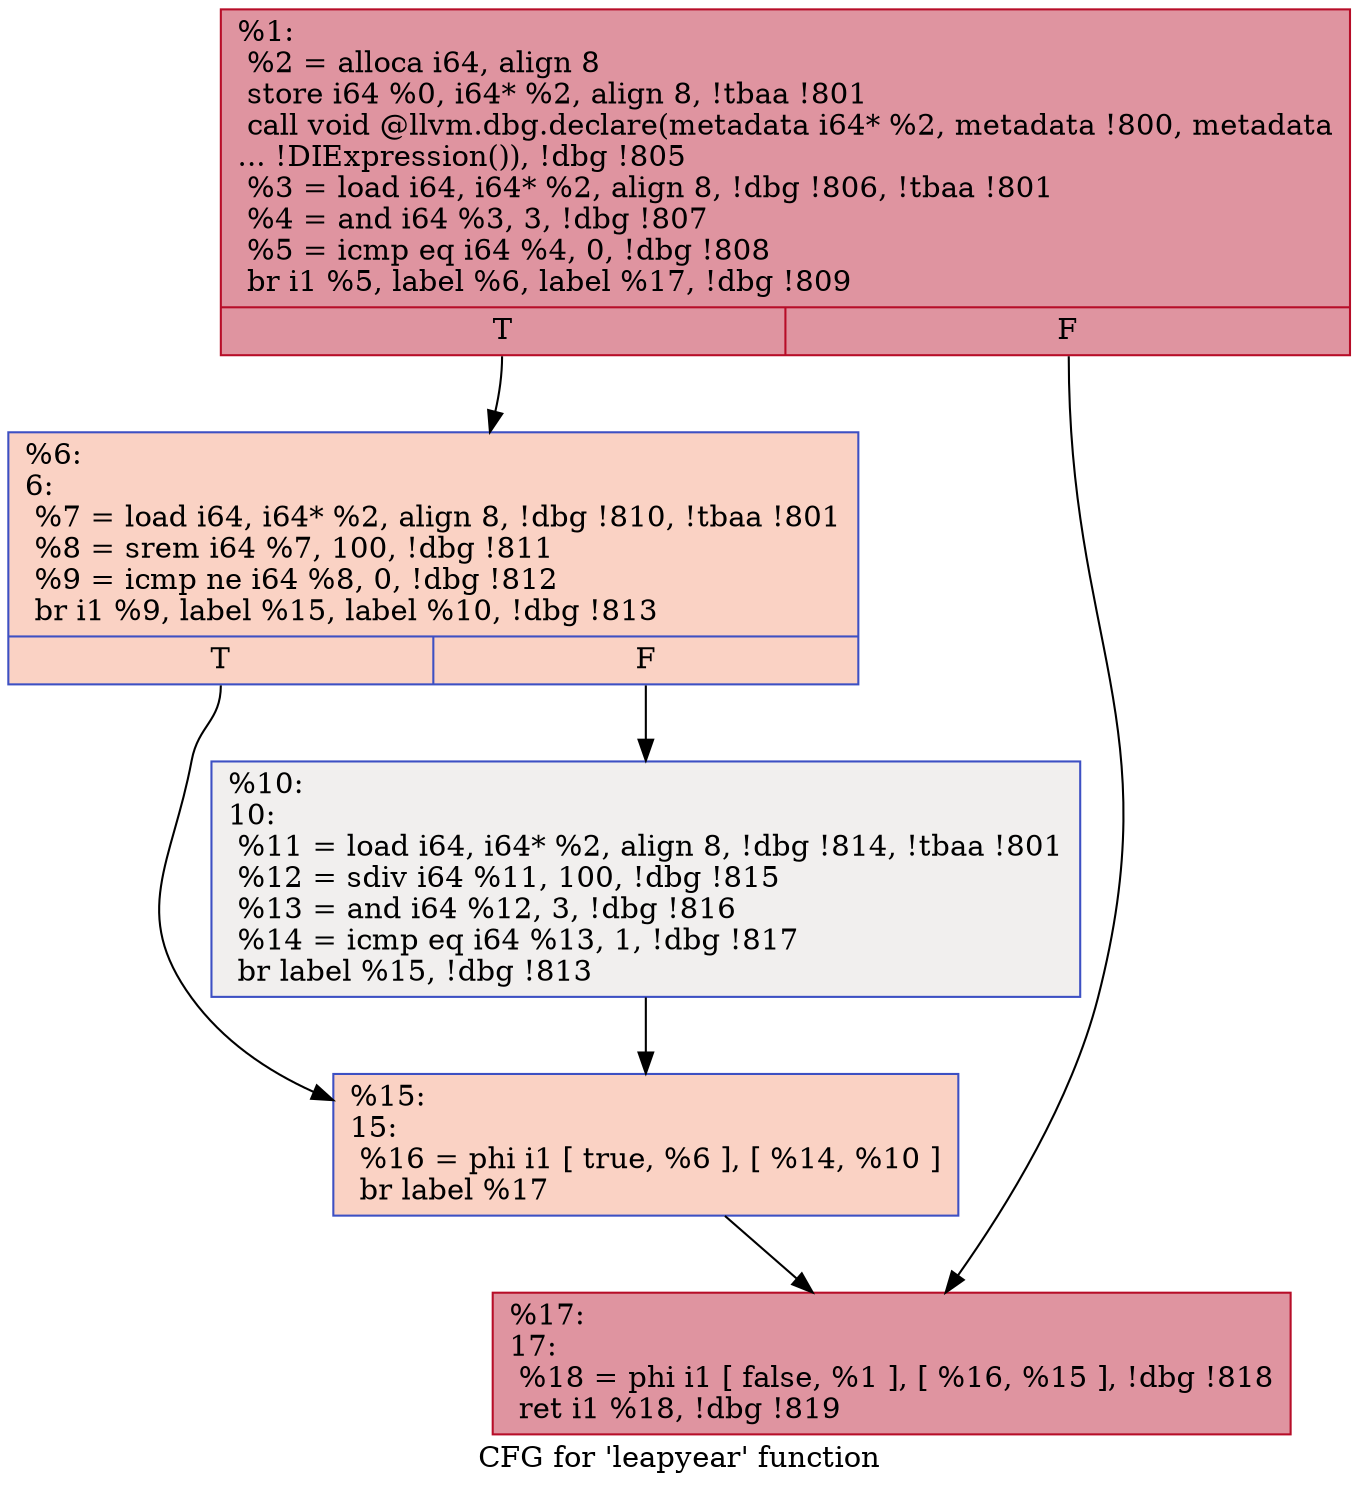 digraph "CFG for 'leapyear' function" {
	label="CFG for 'leapyear' function";

	Node0x2768060 [shape=record,color="#b70d28ff", style=filled, fillcolor="#b70d2870",label="{%1:\l  %2 = alloca i64, align 8\l  store i64 %0, i64* %2, align 8, !tbaa !801\l  call void @llvm.dbg.declare(metadata i64* %2, metadata !800, metadata\l... !DIExpression()), !dbg !805\l  %3 = load i64, i64* %2, align 8, !dbg !806, !tbaa !801\l  %4 = and i64 %3, 3, !dbg !807\l  %5 = icmp eq i64 %4, 0, !dbg !808\l  br i1 %5, label %6, label %17, !dbg !809\l|{<s0>T|<s1>F}}"];
	Node0x2768060:s0 -> Node0x27680e0;
	Node0x2768060:s1 -> Node0x27681d0;
	Node0x27680e0 [shape=record,color="#3d50c3ff", style=filled, fillcolor="#f4987a70",label="{%6:\l6:                                                \l  %7 = load i64, i64* %2, align 8, !dbg !810, !tbaa !801\l  %8 = srem i64 %7, 100, !dbg !811\l  %9 = icmp ne i64 %8, 0, !dbg !812\l  br i1 %9, label %15, label %10, !dbg !813\l|{<s0>T|<s1>F}}"];
	Node0x27680e0:s0 -> Node0x2768180;
	Node0x27680e0:s1 -> Node0x2768130;
	Node0x2768130 [shape=record,color="#3d50c3ff", style=filled, fillcolor="#e0dbd870",label="{%10:\l10:                                               \l  %11 = load i64, i64* %2, align 8, !dbg !814, !tbaa !801\l  %12 = sdiv i64 %11, 100, !dbg !815\l  %13 = and i64 %12, 3, !dbg !816\l  %14 = icmp eq i64 %13, 1, !dbg !817\l  br label %15, !dbg !813\l}"];
	Node0x2768130 -> Node0x2768180;
	Node0x2768180 [shape=record,color="#3d50c3ff", style=filled, fillcolor="#f4987a70",label="{%15:\l15:                                               \l  %16 = phi i1 [ true, %6 ], [ %14, %10 ]\l  br label %17\l}"];
	Node0x2768180 -> Node0x27681d0;
	Node0x27681d0 [shape=record,color="#b70d28ff", style=filled, fillcolor="#b70d2870",label="{%17:\l17:                                               \l  %18 = phi i1 [ false, %1 ], [ %16, %15 ], !dbg !818\l  ret i1 %18, !dbg !819\l}"];
}
